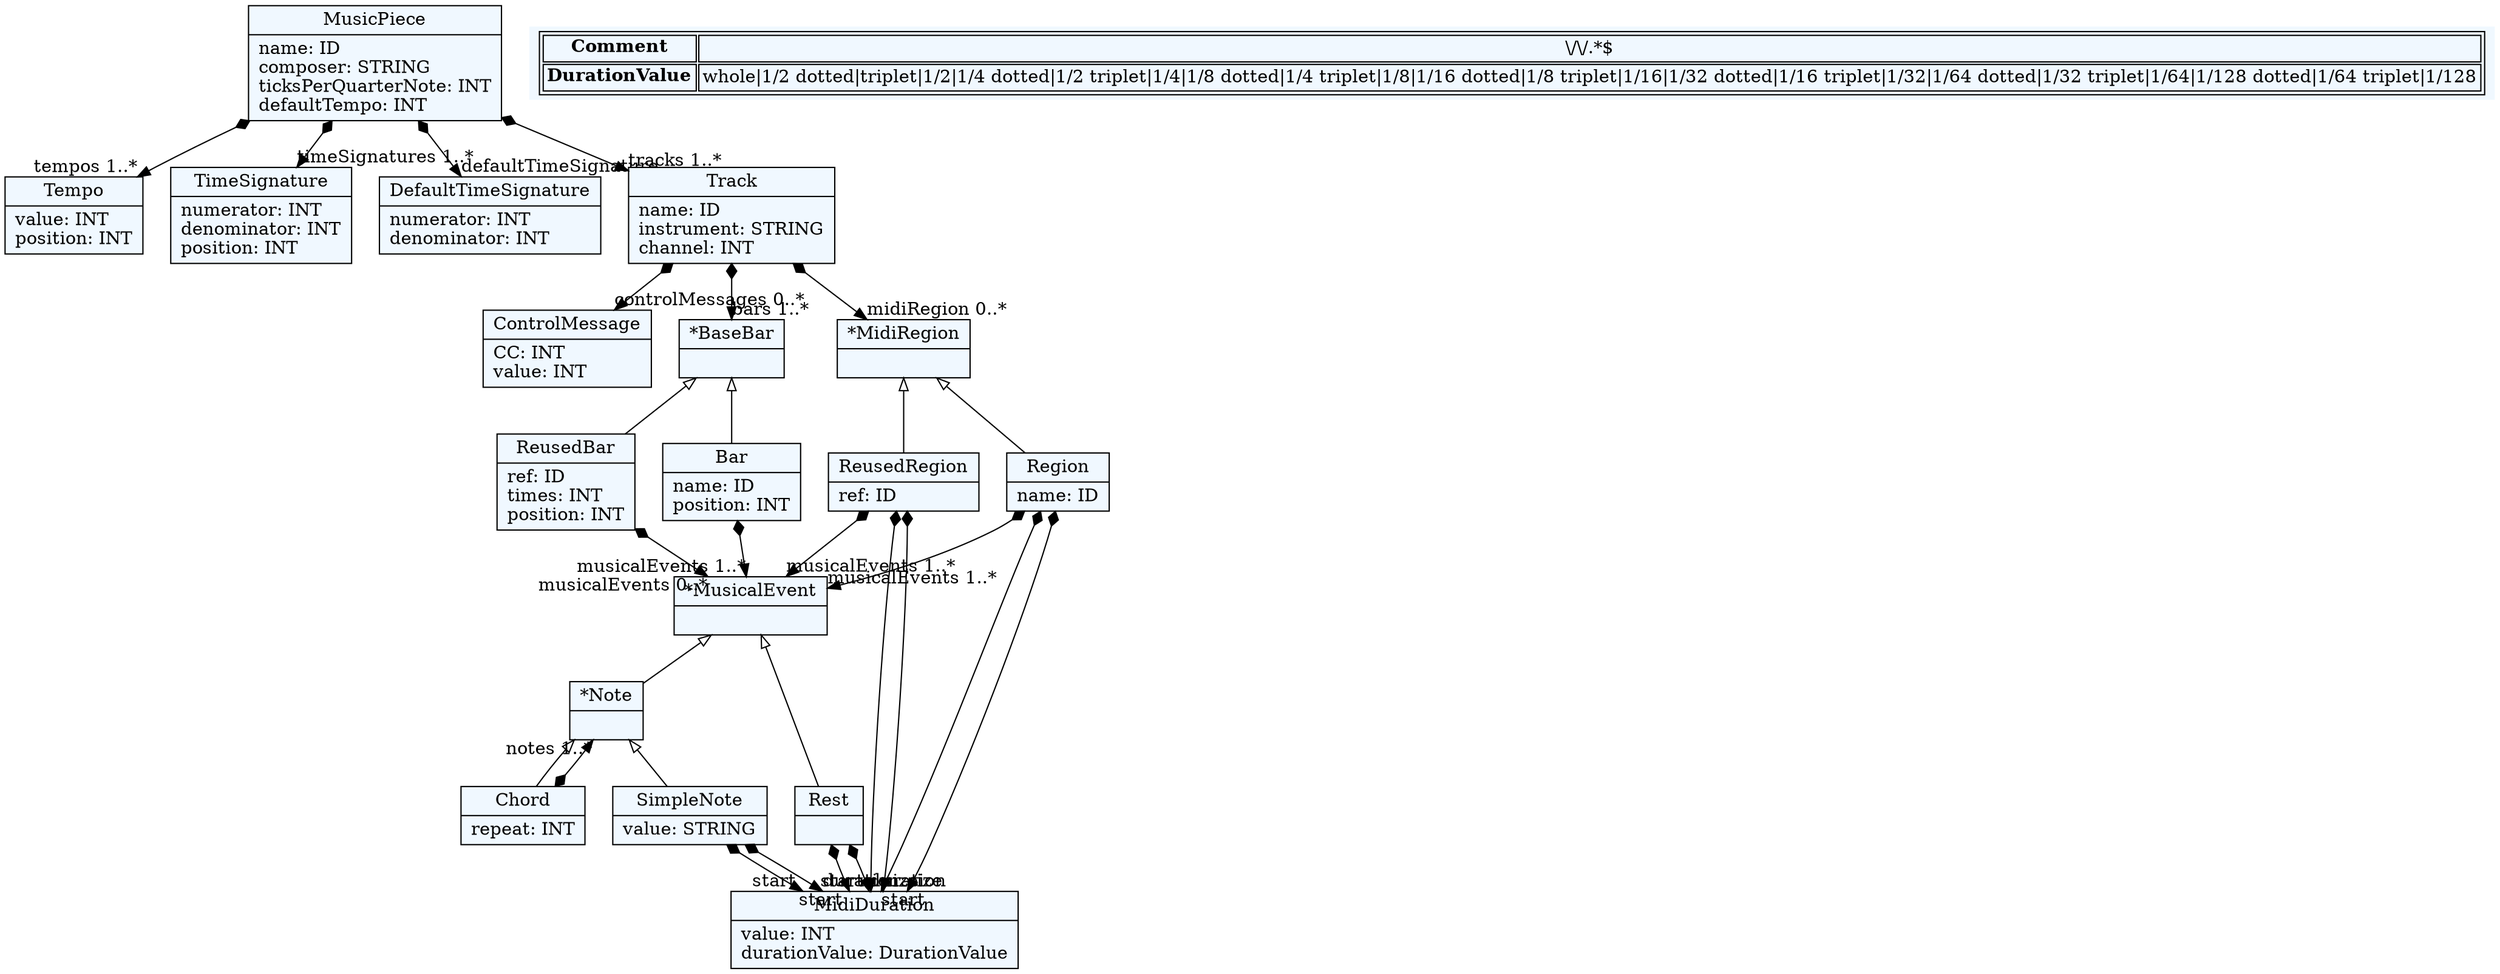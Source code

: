 
    digraph textX {
    fontname = "Bitstream Vera Sans"
    fontsize = 8
    node[
        shape=record,
        style=filled,
        fillcolor=aliceblue
    ]
    nodesep = 0.3
    edge[dir=black,arrowtail=empty]


2509606562672[ label="{MusicPiece|name: ID\lcomposer: STRING\lticksPerQuarterNote: INT\ldefaultTempo: INT\l}"]

2509606570352[ label="{Tempo|value: INT\lposition: INT\l}"]

2509606572272[ label="{TimeSignature|numerator: INT\ldenominator: INT\lposition: INT\l}"]

2509606574192[ label="{DefaultTimeSignature|numerator: INT\ldenominator: INT\l}"]

2509606558832[ label="{Track|name: ID\linstrument: STRING\lchannel: INT\l}"]

2509606575152[ label="{ControlMessage|CC: INT\lvalue: INT\l}"]

2509606561712[ label="{*BaseBar|}"]

2509606560752[ label="{Bar|name: ID\lposition: INT\l}"]

2509606585712[ label="{ReusedBar|ref: ID\ltimes: INT\lposition: INT\l}"]

2509606581872[ label="{*MusicalEvent|}"]

2509606578992[ label="{*Note|}"]

2509606579952[ label="{SimpleNote|value: STRING\l}"]

2509606580912[ label="{MidiDuration|value: INT\ldurationValue: DurationValue\l}"]

2509606597232[ label="{Chord|repeat: INT\l}"]

2509606596272[ label="{Rest|}"]

2509606601072[ label="{*MidiRegion|}"]

2509606588592[ label="{Region|name: ID\l}"]

2509606604912[ label="{ReusedRegion|ref: ID\l}"]



2509606562672 -> 2509606570352[arrowtail=diamond, dir=both, headlabel="tempos 1..*"]
2509606562672 -> 2509606574192[arrowtail=diamond, dir=both, headlabel="defaultTimeSignature "]
2509606562672 -> 2509606572272[arrowtail=diamond, dir=both, headlabel="timeSignatures 1..*"]
2509606562672 -> 2509606558832[arrowtail=diamond, dir=both, headlabel="tracks 1..*"]
2509606558832 -> 2509606575152[arrowtail=diamond, dir=both, headlabel="controlMessages 0..*"]
2509606558832 -> 2509606561712[arrowtail=diamond, dir=both, headlabel="bars 1..*"]
2509606558832 -> 2509606601072[arrowtail=diamond, dir=both, headlabel="midiRegion 0..*"]
2509606561712 -> 2509606560752 [dir=back]
2509606561712 -> 2509606585712 [dir=back]
2509606560752 -> 2509606581872[arrowtail=diamond, dir=both, headlabel="musicalEvents 1..*"]
2509606585712 -> 2509606581872[arrowtail=diamond, dir=both, headlabel="musicalEvents 0..*"]
2509606581872 -> 2509606578992 [dir=back]
2509606581872 -> 2509606596272 [dir=back]
2509606578992 -> 2509606579952 [dir=back]
2509606578992 -> 2509606597232 [dir=back]
2509606579952 -> 2509606580912[arrowtail=diamond, dir=both, headlabel="start "]
2509606579952 -> 2509606580912[arrowtail=diamond, dir=both, headlabel="duration "]
2509606597232 -> 2509606578992[arrowtail=diamond, dir=both, headlabel="notes 1..*"]
2509606596272 -> 2509606580912[arrowtail=diamond, dir=both, headlabel="start "]
2509606596272 -> 2509606580912[arrowtail=diamond, dir=both, headlabel="duration "]
2509606601072 -> 2509606588592 [dir=back]
2509606601072 -> 2509606604912 [dir=back]
2509606588592 -> 2509606580912[arrowtail=diamond, dir=both, headlabel="start "]
2509606588592 -> 2509606580912[arrowtail=diamond, dir=both, headlabel="size "]
2509606588592 -> 2509606581872[arrowtail=diamond, dir=both, headlabel="musicalEvents 1..*"]
2509606604912 -> 2509606580912[arrowtail=diamond, dir=both, headlabel="start "]
2509606604912 -> 2509606580912[arrowtail=diamond, dir=both, headlabel="size "]
2509606604912 -> 2509606581872[arrowtail=diamond, dir=both, headlabel="musicalEvents 1..*"]
match_rules [ shape=plaintext, label=< <table>
	<tr>
		<td><b>Comment</b></td><td>\/\/.*$</td>
	</tr>
	<tr>
		<td><b>DurationValue</b></td><td>whole|1/2 dotted|triplet|1/2|1/4 dotted|1/2 triplet|1/4|1/8 dotted|1/4 triplet|1/8|1/16 dotted|1/8 triplet|1/16|1/32 dotted|1/16 triplet|1/32|1/64 dotted|1/32 triplet|1/64|1/128 dotted|1/64 triplet|1/128</td>
	</tr>
</table> >]


}

